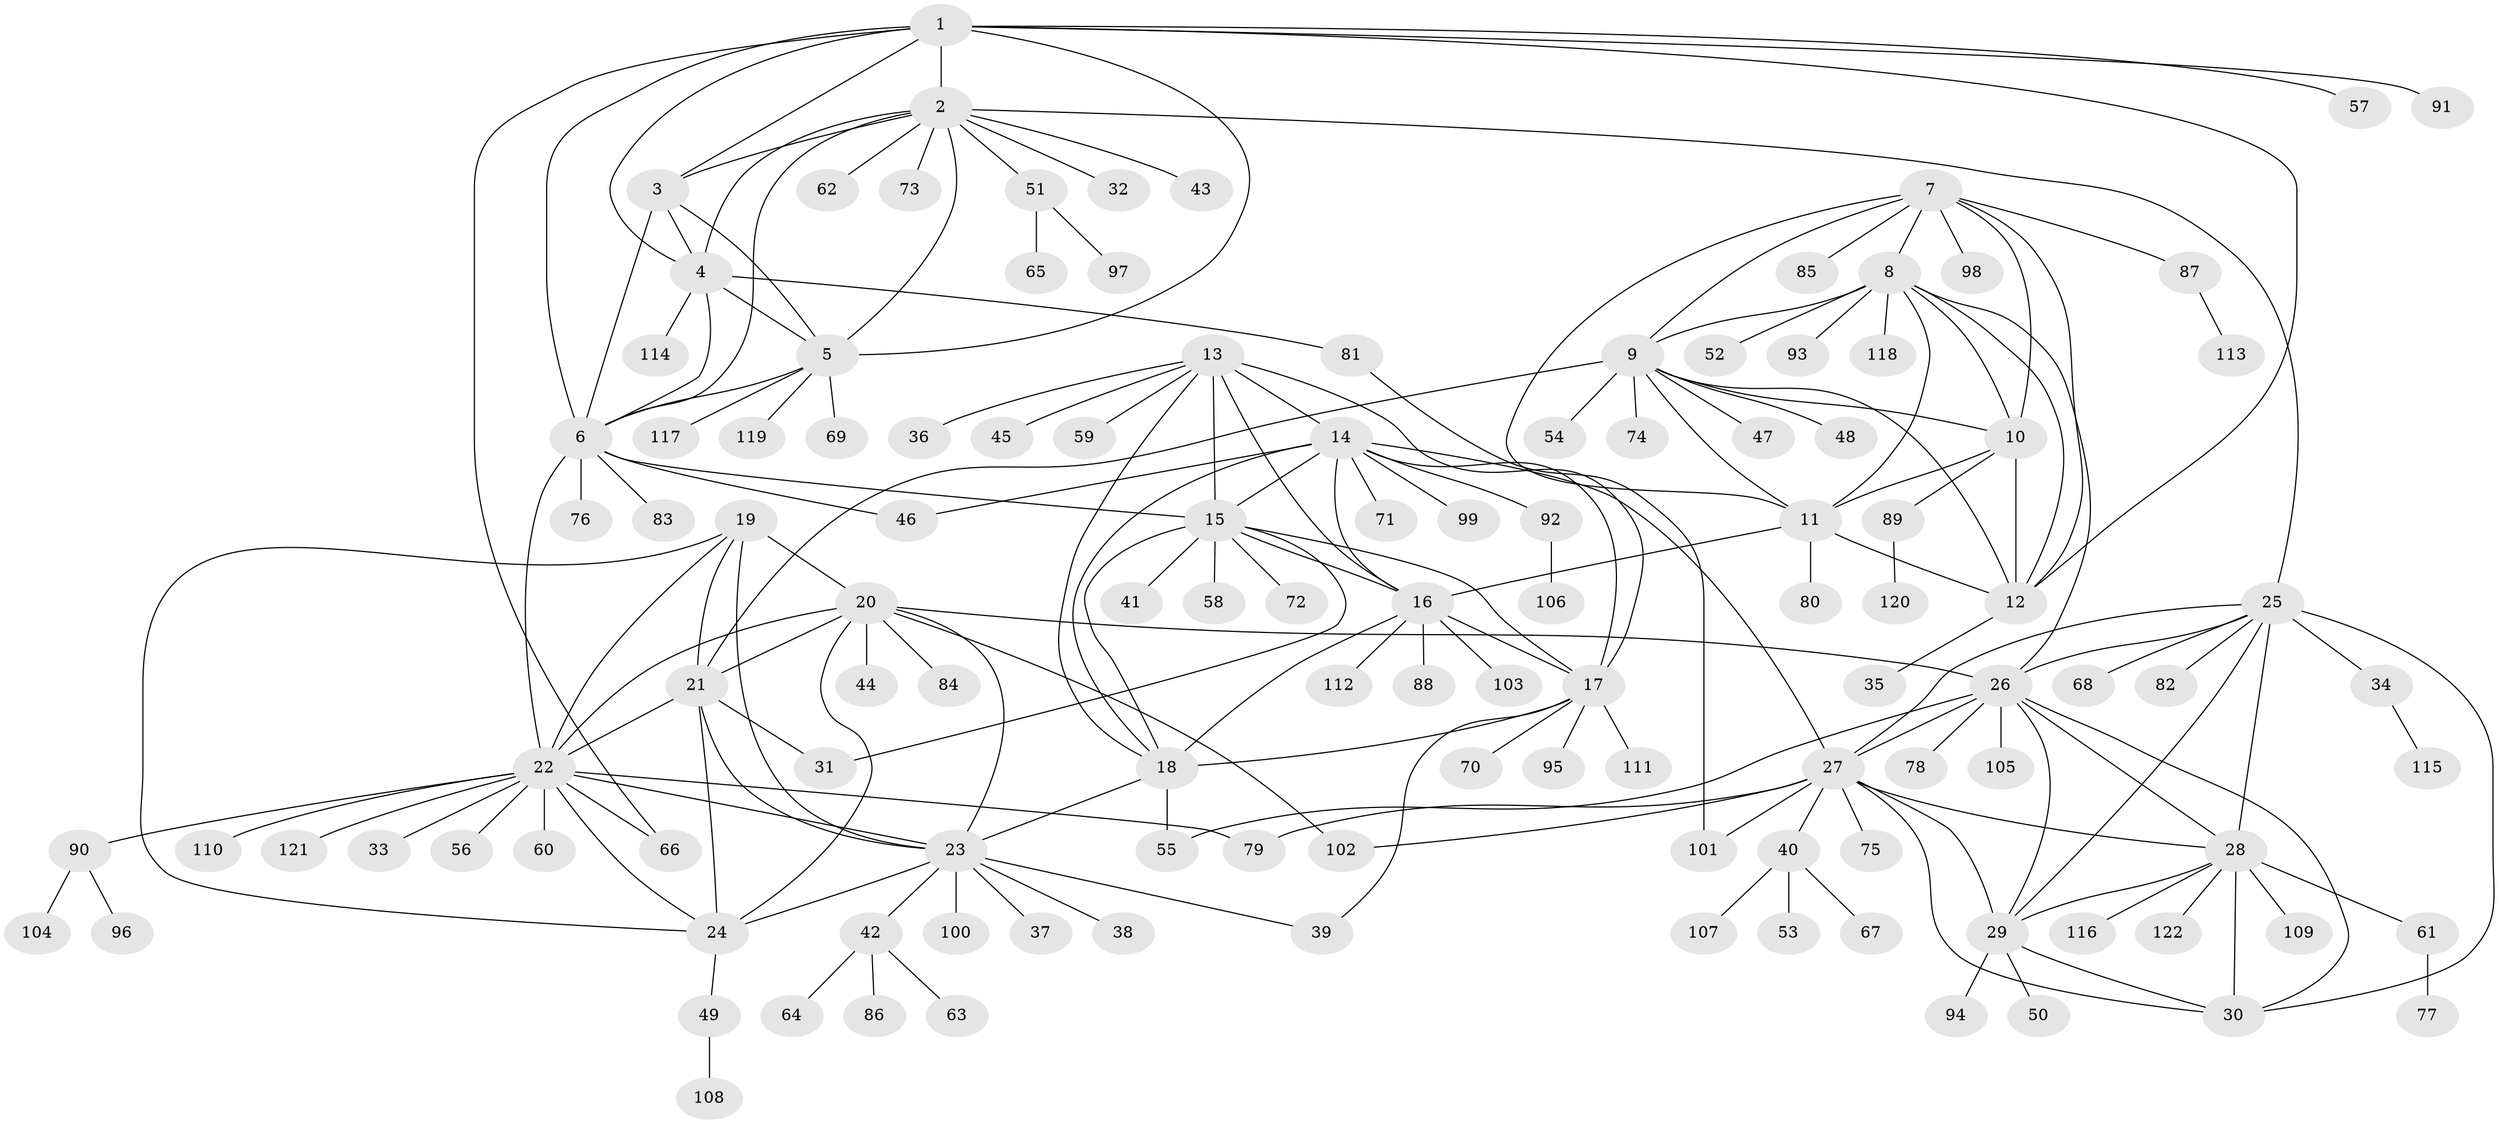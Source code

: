 // Generated by graph-tools (version 1.1) at 2025/26/03/09/25 03:26:38]
// undirected, 122 vertices, 185 edges
graph export_dot {
graph [start="1"]
  node [color=gray90,style=filled];
  1;
  2;
  3;
  4;
  5;
  6;
  7;
  8;
  9;
  10;
  11;
  12;
  13;
  14;
  15;
  16;
  17;
  18;
  19;
  20;
  21;
  22;
  23;
  24;
  25;
  26;
  27;
  28;
  29;
  30;
  31;
  32;
  33;
  34;
  35;
  36;
  37;
  38;
  39;
  40;
  41;
  42;
  43;
  44;
  45;
  46;
  47;
  48;
  49;
  50;
  51;
  52;
  53;
  54;
  55;
  56;
  57;
  58;
  59;
  60;
  61;
  62;
  63;
  64;
  65;
  66;
  67;
  68;
  69;
  70;
  71;
  72;
  73;
  74;
  75;
  76;
  77;
  78;
  79;
  80;
  81;
  82;
  83;
  84;
  85;
  86;
  87;
  88;
  89;
  90;
  91;
  92;
  93;
  94;
  95;
  96;
  97;
  98;
  99;
  100;
  101;
  102;
  103;
  104;
  105;
  106;
  107;
  108;
  109;
  110;
  111;
  112;
  113;
  114;
  115;
  116;
  117;
  118;
  119;
  120;
  121;
  122;
  1 -- 2;
  1 -- 3;
  1 -- 4;
  1 -- 5;
  1 -- 6;
  1 -- 12;
  1 -- 57;
  1 -- 66;
  1 -- 91;
  2 -- 3;
  2 -- 4;
  2 -- 5;
  2 -- 6;
  2 -- 25;
  2 -- 32;
  2 -- 43;
  2 -- 51;
  2 -- 62;
  2 -- 73;
  3 -- 4;
  3 -- 5;
  3 -- 6;
  4 -- 5;
  4 -- 6;
  4 -- 81;
  4 -- 114;
  5 -- 6;
  5 -- 69;
  5 -- 117;
  5 -- 119;
  6 -- 15;
  6 -- 22;
  6 -- 46;
  6 -- 76;
  6 -- 83;
  7 -- 8;
  7 -- 9;
  7 -- 10;
  7 -- 11;
  7 -- 12;
  7 -- 85;
  7 -- 87;
  7 -- 98;
  8 -- 9;
  8 -- 10;
  8 -- 11;
  8 -- 12;
  8 -- 26;
  8 -- 52;
  8 -- 93;
  8 -- 118;
  9 -- 10;
  9 -- 11;
  9 -- 12;
  9 -- 21;
  9 -- 47;
  9 -- 48;
  9 -- 54;
  9 -- 74;
  10 -- 11;
  10 -- 12;
  10 -- 89;
  11 -- 12;
  11 -- 16;
  11 -- 80;
  12 -- 35;
  13 -- 14;
  13 -- 15;
  13 -- 16;
  13 -- 17;
  13 -- 18;
  13 -- 36;
  13 -- 45;
  13 -- 59;
  14 -- 15;
  14 -- 16;
  14 -- 17;
  14 -- 18;
  14 -- 27;
  14 -- 46;
  14 -- 71;
  14 -- 92;
  14 -- 99;
  15 -- 16;
  15 -- 17;
  15 -- 18;
  15 -- 31;
  15 -- 41;
  15 -- 58;
  15 -- 72;
  16 -- 17;
  16 -- 18;
  16 -- 88;
  16 -- 103;
  16 -- 112;
  17 -- 18;
  17 -- 39;
  17 -- 70;
  17 -- 95;
  17 -- 111;
  18 -- 23;
  18 -- 55;
  19 -- 20;
  19 -- 21;
  19 -- 22;
  19 -- 23;
  19 -- 24;
  20 -- 21;
  20 -- 22;
  20 -- 23;
  20 -- 24;
  20 -- 26;
  20 -- 44;
  20 -- 84;
  20 -- 102;
  21 -- 22;
  21 -- 23;
  21 -- 24;
  21 -- 31;
  22 -- 23;
  22 -- 24;
  22 -- 33;
  22 -- 56;
  22 -- 60;
  22 -- 66;
  22 -- 79;
  22 -- 90;
  22 -- 110;
  22 -- 121;
  23 -- 24;
  23 -- 37;
  23 -- 38;
  23 -- 39;
  23 -- 42;
  23 -- 100;
  24 -- 49;
  25 -- 26;
  25 -- 27;
  25 -- 28;
  25 -- 29;
  25 -- 30;
  25 -- 34;
  25 -- 68;
  25 -- 82;
  26 -- 27;
  26 -- 28;
  26 -- 29;
  26 -- 30;
  26 -- 55;
  26 -- 78;
  26 -- 105;
  27 -- 28;
  27 -- 29;
  27 -- 30;
  27 -- 40;
  27 -- 75;
  27 -- 79;
  27 -- 101;
  27 -- 102;
  28 -- 29;
  28 -- 30;
  28 -- 61;
  28 -- 109;
  28 -- 116;
  28 -- 122;
  29 -- 30;
  29 -- 50;
  29 -- 94;
  34 -- 115;
  40 -- 53;
  40 -- 67;
  40 -- 107;
  42 -- 63;
  42 -- 64;
  42 -- 86;
  49 -- 108;
  51 -- 65;
  51 -- 97;
  61 -- 77;
  81 -- 101;
  87 -- 113;
  89 -- 120;
  90 -- 96;
  90 -- 104;
  92 -- 106;
}
